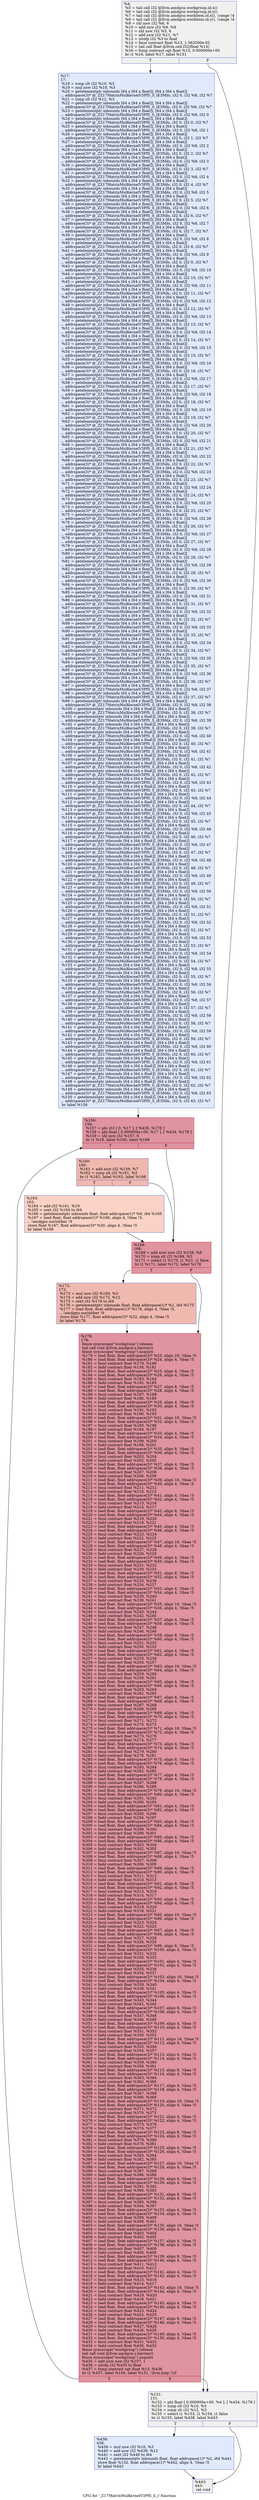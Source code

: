 digraph "CFG for '_Z17MatrixMulKernelV3PfS_S_i' function" {
	label="CFG for '_Z17MatrixMulKernelV3PfS_S_i' function";

	Node0x55cdfb0 [shape=record,color="#3d50c3ff", style=filled, fillcolor="#dedcdb70",label="{%4:\l  %5 = tail call i32 @llvm.amdgcn.workgroup.id.x()\l  %6 = tail call i32 @llvm.amdgcn.workgroup.id.y()\l  %7 = tail call i32 @llvm.amdgcn.workitem.id.x(), !range !4\l  %8 = tail call i32 @llvm.amdgcn.workitem.id.y(), !range !4\l  %9 = shl nsw i32 %6, 6\l  %10 = add nsw i32 %9, %8\l  %11 = shl nsw i32 %5, 6\l  %12 = add nsw i32 %11, %7\l  %13 = sitofp i32 %3 to float\l  %14 = fmul contract float %13, 1.562500e-02\l  %15 = tail call float @llvm.ceil.f32(float %14)\l  %16 = fcmp contract ogt float %15, 0.000000e+00\l  br i1 %16, label %17, label %151\l|{<s0>T|<s1>F}}"];
	Node0x55cdfb0:s0 -> Node0x55cf970;
	Node0x55cdfb0:s1 -> Node0x55d1170;
	Node0x55cf970 [shape=record,color="#3d50c3ff", style=filled, fillcolor="#b9d0f970",label="{%17:\l17:                                               \l  %18 = icmp slt i32 %10, %3\l  %19 = mul nsw i32 %10, %3\l  %20 = getelementptr inbounds [64 x [64 x float]], [64 x [64 x float]]\l... addrspace(3)* @_ZZ17MatrixMulKernelV3PfS_S_iE3Mds, i32 0, i32 %8, i32 %7\l  %21 = icmp slt i32 %12, %3\l  %22 = getelementptr inbounds [64 x [64 x float]], [64 x [64 x float]]\l... addrspace(3)* @_ZZ17MatrixMulKernelV3PfS_S_iE3Nds, i32 0, i32 %8, i32 %7\l  %23 = getelementptr inbounds [64 x [64 x float]], [64 x [64 x float]]\l... addrspace(3)* @_ZZ17MatrixMulKernelV3PfS_S_iE3Mds, i32 0, i32 %8, i32 0\l  %24 = getelementptr inbounds [64 x [64 x float]], [64 x [64 x float]]\l... addrspace(3)* @_ZZ17MatrixMulKernelV3PfS_S_iE3Nds, i32 0, i32 0, i32 %7\l  %25 = getelementptr inbounds [64 x [64 x float]], [64 x [64 x float]]\l... addrspace(3)* @_ZZ17MatrixMulKernelV3PfS_S_iE3Mds, i32 0, i32 %8, i32 1\l  %26 = getelementptr inbounds [64 x [64 x float]], [64 x [64 x float]]\l... addrspace(3)* @_ZZ17MatrixMulKernelV3PfS_S_iE3Nds, i32 0, i32 1, i32 %7\l  %27 = getelementptr inbounds [64 x [64 x float]], [64 x [64 x float]]\l... addrspace(3)* @_ZZ17MatrixMulKernelV3PfS_S_iE3Mds, i32 0, i32 %8, i32 2\l  %28 = getelementptr inbounds [64 x [64 x float]], [64 x [64 x float]]\l... addrspace(3)* @_ZZ17MatrixMulKernelV3PfS_S_iE3Nds, i32 0, i32 2, i32 %7\l  %29 = getelementptr inbounds [64 x [64 x float]], [64 x [64 x float]]\l... addrspace(3)* @_ZZ17MatrixMulKernelV3PfS_S_iE3Mds, i32 0, i32 %8, i32 3\l  %30 = getelementptr inbounds [64 x [64 x float]], [64 x [64 x float]]\l... addrspace(3)* @_ZZ17MatrixMulKernelV3PfS_S_iE3Nds, i32 0, i32 3, i32 %7\l  %31 = getelementptr inbounds [64 x [64 x float]], [64 x [64 x float]]\l... addrspace(3)* @_ZZ17MatrixMulKernelV3PfS_S_iE3Mds, i32 0, i32 %8, i32 4\l  %32 = getelementptr inbounds [64 x [64 x float]], [64 x [64 x float]]\l... addrspace(3)* @_ZZ17MatrixMulKernelV3PfS_S_iE3Nds, i32 0, i32 4, i32 %7\l  %33 = getelementptr inbounds [64 x [64 x float]], [64 x [64 x float]]\l... addrspace(3)* @_ZZ17MatrixMulKernelV3PfS_S_iE3Mds, i32 0, i32 %8, i32 5\l  %34 = getelementptr inbounds [64 x [64 x float]], [64 x [64 x float]]\l... addrspace(3)* @_ZZ17MatrixMulKernelV3PfS_S_iE3Nds, i32 0, i32 5, i32 %7\l  %35 = getelementptr inbounds [64 x [64 x float]], [64 x [64 x float]]\l... addrspace(3)* @_ZZ17MatrixMulKernelV3PfS_S_iE3Mds, i32 0, i32 %8, i32 6\l  %36 = getelementptr inbounds [64 x [64 x float]], [64 x [64 x float]]\l... addrspace(3)* @_ZZ17MatrixMulKernelV3PfS_S_iE3Nds, i32 0, i32 6, i32 %7\l  %37 = getelementptr inbounds [64 x [64 x float]], [64 x [64 x float]]\l... addrspace(3)* @_ZZ17MatrixMulKernelV3PfS_S_iE3Mds, i32 0, i32 %8, i32 7\l  %38 = getelementptr inbounds [64 x [64 x float]], [64 x [64 x float]]\l... addrspace(3)* @_ZZ17MatrixMulKernelV3PfS_S_iE3Nds, i32 0, i32 7, i32 %7\l  %39 = getelementptr inbounds [64 x [64 x float]], [64 x [64 x float]]\l... addrspace(3)* @_ZZ17MatrixMulKernelV3PfS_S_iE3Mds, i32 0, i32 %8, i32 8\l  %40 = getelementptr inbounds [64 x [64 x float]], [64 x [64 x float]]\l... addrspace(3)* @_ZZ17MatrixMulKernelV3PfS_S_iE3Nds, i32 0, i32 8, i32 %7\l  %41 = getelementptr inbounds [64 x [64 x float]], [64 x [64 x float]]\l... addrspace(3)* @_ZZ17MatrixMulKernelV3PfS_S_iE3Mds, i32 0, i32 %8, i32 9\l  %42 = getelementptr inbounds [64 x [64 x float]], [64 x [64 x float]]\l... addrspace(3)* @_ZZ17MatrixMulKernelV3PfS_S_iE3Nds, i32 0, i32 9, i32 %7\l  %43 = getelementptr inbounds [64 x [64 x float]], [64 x [64 x float]]\l... addrspace(3)* @_ZZ17MatrixMulKernelV3PfS_S_iE3Mds, i32 0, i32 %8, i32 10\l  %44 = getelementptr inbounds [64 x [64 x float]], [64 x [64 x float]]\l... addrspace(3)* @_ZZ17MatrixMulKernelV3PfS_S_iE3Nds, i32 0, i32 10, i32 %7\l  %45 = getelementptr inbounds [64 x [64 x float]], [64 x [64 x float]]\l... addrspace(3)* @_ZZ17MatrixMulKernelV3PfS_S_iE3Mds, i32 0, i32 %8, i32 11\l  %46 = getelementptr inbounds [64 x [64 x float]], [64 x [64 x float]]\l... addrspace(3)* @_ZZ17MatrixMulKernelV3PfS_S_iE3Nds, i32 0, i32 11, i32 %7\l  %47 = getelementptr inbounds [64 x [64 x float]], [64 x [64 x float]]\l... addrspace(3)* @_ZZ17MatrixMulKernelV3PfS_S_iE3Mds, i32 0, i32 %8, i32 12\l  %48 = getelementptr inbounds [64 x [64 x float]], [64 x [64 x float]]\l... addrspace(3)* @_ZZ17MatrixMulKernelV3PfS_S_iE3Nds, i32 0, i32 12, i32 %7\l  %49 = getelementptr inbounds [64 x [64 x float]], [64 x [64 x float]]\l... addrspace(3)* @_ZZ17MatrixMulKernelV3PfS_S_iE3Mds, i32 0, i32 %8, i32 13\l  %50 = getelementptr inbounds [64 x [64 x float]], [64 x [64 x float]]\l... addrspace(3)* @_ZZ17MatrixMulKernelV3PfS_S_iE3Nds, i32 0, i32 13, i32 %7\l  %51 = getelementptr inbounds [64 x [64 x float]], [64 x [64 x float]]\l... addrspace(3)* @_ZZ17MatrixMulKernelV3PfS_S_iE3Mds, i32 0, i32 %8, i32 14\l  %52 = getelementptr inbounds [64 x [64 x float]], [64 x [64 x float]]\l... addrspace(3)* @_ZZ17MatrixMulKernelV3PfS_S_iE3Nds, i32 0, i32 14, i32 %7\l  %53 = getelementptr inbounds [64 x [64 x float]], [64 x [64 x float]]\l... addrspace(3)* @_ZZ17MatrixMulKernelV3PfS_S_iE3Mds, i32 0, i32 %8, i32 15\l  %54 = getelementptr inbounds [64 x [64 x float]], [64 x [64 x float]]\l... addrspace(3)* @_ZZ17MatrixMulKernelV3PfS_S_iE3Nds, i32 0, i32 15, i32 %7\l  %55 = getelementptr inbounds [64 x [64 x float]], [64 x [64 x float]]\l... addrspace(3)* @_ZZ17MatrixMulKernelV3PfS_S_iE3Mds, i32 0, i32 %8, i32 16\l  %56 = getelementptr inbounds [64 x [64 x float]], [64 x [64 x float]]\l... addrspace(3)* @_ZZ17MatrixMulKernelV3PfS_S_iE3Nds, i32 0, i32 16, i32 %7\l  %57 = getelementptr inbounds [64 x [64 x float]], [64 x [64 x float]]\l... addrspace(3)* @_ZZ17MatrixMulKernelV3PfS_S_iE3Mds, i32 0, i32 %8, i32 17\l  %58 = getelementptr inbounds [64 x [64 x float]], [64 x [64 x float]]\l... addrspace(3)* @_ZZ17MatrixMulKernelV3PfS_S_iE3Nds, i32 0, i32 17, i32 %7\l  %59 = getelementptr inbounds [64 x [64 x float]], [64 x [64 x float]]\l... addrspace(3)* @_ZZ17MatrixMulKernelV3PfS_S_iE3Mds, i32 0, i32 %8, i32 18\l  %60 = getelementptr inbounds [64 x [64 x float]], [64 x [64 x float]]\l... addrspace(3)* @_ZZ17MatrixMulKernelV3PfS_S_iE3Nds, i32 0, i32 18, i32 %7\l  %61 = getelementptr inbounds [64 x [64 x float]], [64 x [64 x float]]\l... addrspace(3)* @_ZZ17MatrixMulKernelV3PfS_S_iE3Mds, i32 0, i32 %8, i32 19\l  %62 = getelementptr inbounds [64 x [64 x float]], [64 x [64 x float]]\l... addrspace(3)* @_ZZ17MatrixMulKernelV3PfS_S_iE3Nds, i32 0, i32 19, i32 %7\l  %63 = getelementptr inbounds [64 x [64 x float]], [64 x [64 x float]]\l... addrspace(3)* @_ZZ17MatrixMulKernelV3PfS_S_iE3Mds, i32 0, i32 %8, i32 20\l  %64 = getelementptr inbounds [64 x [64 x float]], [64 x [64 x float]]\l... addrspace(3)* @_ZZ17MatrixMulKernelV3PfS_S_iE3Nds, i32 0, i32 20, i32 %7\l  %65 = getelementptr inbounds [64 x [64 x float]], [64 x [64 x float]]\l... addrspace(3)* @_ZZ17MatrixMulKernelV3PfS_S_iE3Mds, i32 0, i32 %8, i32 21\l  %66 = getelementptr inbounds [64 x [64 x float]], [64 x [64 x float]]\l... addrspace(3)* @_ZZ17MatrixMulKernelV3PfS_S_iE3Nds, i32 0, i32 21, i32 %7\l  %67 = getelementptr inbounds [64 x [64 x float]], [64 x [64 x float]]\l... addrspace(3)* @_ZZ17MatrixMulKernelV3PfS_S_iE3Mds, i32 0, i32 %8, i32 22\l  %68 = getelementptr inbounds [64 x [64 x float]], [64 x [64 x float]]\l... addrspace(3)* @_ZZ17MatrixMulKernelV3PfS_S_iE3Nds, i32 0, i32 22, i32 %7\l  %69 = getelementptr inbounds [64 x [64 x float]], [64 x [64 x float]]\l... addrspace(3)* @_ZZ17MatrixMulKernelV3PfS_S_iE3Mds, i32 0, i32 %8, i32 23\l  %70 = getelementptr inbounds [64 x [64 x float]], [64 x [64 x float]]\l... addrspace(3)* @_ZZ17MatrixMulKernelV3PfS_S_iE3Nds, i32 0, i32 23, i32 %7\l  %71 = getelementptr inbounds [64 x [64 x float]], [64 x [64 x float]]\l... addrspace(3)* @_ZZ17MatrixMulKernelV3PfS_S_iE3Mds, i32 0, i32 %8, i32 24\l  %72 = getelementptr inbounds [64 x [64 x float]], [64 x [64 x float]]\l... addrspace(3)* @_ZZ17MatrixMulKernelV3PfS_S_iE3Nds, i32 0, i32 24, i32 %7\l  %73 = getelementptr inbounds [64 x [64 x float]], [64 x [64 x float]]\l... addrspace(3)* @_ZZ17MatrixMulKernelV3PfS_S_iE3Mds, i32 0, i32 %8, i32 25\l  %74 = getelementptr inbounds [64 x [64 x float]], [64 x [64 x float]]\l... addrspace(3)* @_ZZ17MatrixMulKernelV3PfS_S_iE3Nds, i32 0, i32 25, i32 %7\l  %75 = getelementptr inbounds [64 x [64 x float]], [64 x [64 x float]]\l... addrspace(3)* @_ZZ17MatrixMulKernelV3PfS_S_iE3Mds, i32 0, i32 %8, i32 26\l  %76 = getelementptr inbounds [64 x [64 x float]], [64 x [64 x float]]\l... addrspace(3)* @_ZZ17MatrixMulKernelV3PfS_S_iE3Nds, i32 0, i32 26, i32 %7\l  %77 = getelementptr inbounds [64 x [64 x float]], [64 x [64 x float]]\l... addrspace(3)* @_ZZ17MatrixMulKernelV3PfS_S_iE3Mds, i32 0, i32 %8, i32 27\l  %78 = getelementptr inbounds [64 x [64 x float]], [64 x [64 x float]]\l... addrspace(3)* @_ZZ17MatrixMulKernelV3PfS_S_iE3Nds, i32 0, i32 27, i32 %7\l  %79 = getelementptr inbounds [64 x [64 x float]], [64 x [64 x float]]\l... addrspace(3)* @_ZZ17MatrixMulKernelV3PfS_S_iE3Mds, i32 0, i32 %8, i32 28\l  %80 = getelementptr inbounds [64 x [64 x float]], [64 x [64 x float]]\l... addrspace(3)* @_ZZ17MatrixMulKernelV3PfS_S_iE3Nds, i32 0, i32 28, i32 %7\l  %81 = getelementptr inbounds [64 x [64 x float]], [64 x [64 x float]]\l... addrspace(3)* @_ZZ17MatrixMulKernelV3PfS_S_iE3Mds, i32 0, i32 %8, i32 29\l  %82 = getelementptr inbounds [64 x [64 x float]], [64 x [64 x float]]\l... addrspace(3)* @_ZZ17MatrixMulKernelV3PfS_S_iE3Nds, i32 0, i32 29, i32 %7\l  %83 = getelementptr inbounds [64 x [64 x float]], [64 x [64 x float]]\l... addrspace(3)* @_ZZ17MatrixMulKernelV3PfS_S_iE3Mds, i32 0, i32 %8, i32 30\l  %84 = getelementptr inbounds [64 x [64 x float]], [64 x [64 x float]]\l... addrspace(3)* @_ZZ17MatrixMulKernelV3PfS_S_iE3Nds, i32 0, i32 30, i32 %7\l  %85 = getelementptr inbounds [64 x [64 x float]], [64 x [64 x float]]\l... addrspace(3)* @_ZZ17MatrixMulKernelV3PfS_S_iE3Mds, i32 0, i32 %8, i32 31\l  %86 = getelementptr inbounds [64 x [64 x float]], [64 x [64 x float]]\l... addrspace(3)* @_ZZ17MatrixMulKernelV3PfS_S_iE3Nds, i32 0, i32 31, i32 %7\l  %87 = getelementptr inbounds [64 x [64 x float]], [64 x [64 x float]]\l... addrspace(3)* @_ZZ17MatrixMulKernelV3PfS_S_iE3Mds, i32 0, i32 %8, i32 32\l  %88 = getelementptr inbounds [64 x [64 x float]], [64 x [64 x float]]\l... addrspace(3)* @_ZZ17MatrixMulKernelV3PfS_S_iE3Nds, i32 0, i32 32, i32 %7\l  %89 = getelementptr inbounds [64 x [64 x float]], [64 x [64 x float]]\l... addrspace(3)* @_ZZ17MatrixMulKernelV3PfS_S_iE3Mds, i32 0, i32 %8, i32 33\l  %90 = getelementptr inbounds [64 x [64 x float]], [64 x [64 x float]]\l... addrspace(3)* @_ZZ17MatrixMulKernelV3PfS_S_iE3Nds, i32 0, i32 33, i32 %7\l  %91 = getelementptr inbounds [64 x [64 x float]], [64 x [64 x float]]\l... addrspace(3)* @_ZZ17MatrixMulKernelV3PfS_S_iE3Mds, i32 0, i32 %8, i32 34\l  %92 = getelementptr inbounds [64 x [64 x float]], [64 x [64 x float]]\l... addrspace(3)* @_ZZ17MatrixMulKernelV3PfS_S_iE3Nds, i32 0, i32 34, i32 %7\l  %93 = getelementptr inbounds [64 x [64 x float]], [64 x [64 x float]]\l... addrspace(3)* @_ZZ17MatrixMulKernelV3PfS_S_iE3Mds, i32 0, i32 %8, i32 35\l  %94 = getelementptr inbounds [64 x [64 x float]], [64 x [64 x float]]\l... addrspace(3)* @_ZZ17MatrixMulKernelV3PfS_S_iE3Nds, i32 0, i32 35, i32 %7\l  %95 = getelementptr inbounds [64 x [64 x float]], [64 x [64 x float]]\l... addrspace(3)* @_ZZ17MatrixMulKernelV3PfS_S_iE3Mds, i32 0, i32 %8, i32 36\l  %96 = getelementptr inbounds [64 x [64 x float]], [64 x [64 x float]]\l... addrspace(3)* @_ZZ17MatrixMulKernelV3PfS_S_iE3Nds, i32 0, i32 36, i32 %7\l  %97 = getelementptr inbounds [64 x [64 x float]], [64 x [64 x float]]\l... addrspace(3)* @_ZZ17MatrixMulKernelV3PfS_S_iE3Mds, i32 0, i32 %8, i32 37\l  %98 = getelementptr inbounds [64 x [64 x float]], [64 x [64 x float]]\l... addrspace(3)* @_ZZ17MatrixMulKernelV3PfS_S_iE3Nds, i32 0, i32 37, i32 %7\l  %99 = getelementptr inbounds [64 x [64 x float]], [64 x [64 x float]]\l... addrspace(3)* @_ZZ17MatrixMulKernelV3PfS_S_iE3Mds, i32 0, i32 %8, i32 38\l  %100 = getelementptr inbounds [64 x [64 x float]], [64 x [64 x float]]\l... addrspace(3)* @_ZZ17MatrixMulKernelV3PfS_S_iE3Nds, i32 0, i32 38, i32 %7\l  %101 = getelementptr inbounds [64 x [64 x float]], [64 x [64 x float]]\l... addrspace(3)* @_ZZ17MatrixMulKernelV3PfS_S_iE3Mds, i32 0, i32 %8, i32 39\l  %102 = getelementptr inbounds [64 x [64 x float]], [64 x [64 x float]]\l... addrspace(3)* @_ZZ17MatrixMulKernelV3PfS_S_iE3Nds, i32 0, i32 39, i32 %7\l  %103 = getelementptr inbounds [64 x [64 x float]], [64 x [64 x float]]\l... addrspace(3)* @_ZZ17MatrixMulKernelV3PfS_S_iE3Mds, i32 0, i32 %8, i32 40\l  %104 = getelementptr inbounds [64 x [64 x float]], [64 x [64 x float]]\l... addrspace(3)* @_ZZ17MatrixMulKernelV3PfS_S_iE3Nds, i32 0, i32 40, i32 %7\l  %105 = getelementptr inbounds [64 x [64 x float]], [64 x [64 x float]]\l... addrspace(3)* @_ZZ17MatrixMulKernelV3PfS_S_iE3Mds, i32 0, i32 %8, i32 41\l  %106 = getelementptr inbounds [64 x [64 x float]], [64 x [64 x float]]\l... addrspace(3)* @_ZZ17MatrixMulKernelV3PfS_S_iE3Nds, i32 0, i32 41, i32 %7\l  %107 = getelementptr inbounds [64 x [64 x float]], [64 x [64 x float]]\l... addrspace(3)* @_ZZ17MatrixMulKernelV3PfS_S_iE3Mds, i32 0, i32 %8, i32 42\l  %108 = getelementptr inbounds [64 x [64 x float]], [64 x [64 x float]]\l... addrspace(3)* @_ZZ17MatrixMulKernelV3PfS_S_iE3Nds, i32 0, i32 42, i32 %7\l  %109 = getelementptr inbounds [64 x [64 x float]], [64 x [64 x float]]\l... addrspace(3)* @_ZZ17MatrixMulKernelV3PfS_S_iE3Mds, i32 0, i32 %8, i32 43\l  %110 = getelementptr inbounds [64 x [64 x float]], [64 x [64 x float]]\l... addrspace(3)* @_ZZ17MatrixMulKernelV3PfS_S_iE3Nds, i32 0, i32 43, i32 %7\l  %111 = getelementptr inbounds [64 x [64 x float]], [64 x [64 x float]]\l... addrspace(3)* @_ZZ17MatrixMulKernelV3PfS_S_iE3Mds, i32 0, i32 %8, i32 44\l  %112 = getelementptr inbounds [64 x [64 x float]], [64 x [64 x float]]\l... addrspace(3)* @_ZZ17MatrixMulKernelV3PfS_S_iE3Nds, i32 0, i32 44, i32 %7\l  %113 = getelementptr inbounds [64 x [64 x float]], [64 x [64 x float]]\l... addrspace(3)* @_ZZ17MatrixMulKernelV3PfS_S_iE3Mds, i32 0, i32 %8, i32 45\l  %114 = getelementptr inbounds [64 x [64 x float]], [64 x [64 x float]]\l... addrspace(3)* @_ZZ17MatrixMulKernelV3PfS_S_iE3Nds, i32 0, i32 45, i32 %7\l  %115 = getelementptr inbounds [64 x [64 x float]], [64 x [64 x float]]\l... addrspace(3)* @_ZZ17MatrixMulKernelV3PfS_S_iE3Mds, i32 0, i32 %8, i32 46\l  %116 = getelementptr inbounds [64 x [64 x float]], [64 x [64 x float]]\l... addrspace(3)* @_ZZ17MatrixMulKernelV3PfS_S_iE3Nds, i32 0, i32 46, i32 %7\l  %117 = getelementptr inbounds [64 x [64 x float]], [64 x [64 x float]]\l... addrspace(3)* @_ZZ17MatrixMulKernelV3PfS_S_iE3Mds, i32 0, i32 %8, i32 47\l  %118 = getelementptr inbounds [64 x [64 x float]], [64 x [64 x float]]\l... addrspace(3)* @_ZZ17MatrixMulKernelV3PfS_S_iE3Nds, i32 0, i32 47, i32 %7\l  %119 = getelementptr inbounds [64 x [64 x float]], [64 x [64 x float]]\l... addrspace(3)* @_ZZ17MatrixMulKernelV3PfS_S_iE3Mds, i32 0, i32 %8, i32 48\l  %120 = getelementptr inbounds [64 x [64 x float]], [64 x [64 x float]]\l... addrspace(3)* @_ZZ17MatrixMulKernelV3PfS_S_iE3Nds, i32 0, i32 48, i32 %7\l  %121 = getelementptr inbounds [64 x [64 x float]], [64 x [64 x float]]\l... addrspace(3)* @_ZZ17MatrixMulKernelV3PfS_S_iE3Mds, i32 0, i32 %8, i32 49\l  %122 = getelementptr inbounds [64 x [64 x float]], [64 x [64 x float]]\l... addrspace(3)* @_ZZ17MatrixMulKernelV3PfS_S_iE3Nds, i32 0, i32 49, i32 %7\l  %123 = getelementptr inbounds [64 x [64 x float]], [64 x [64 x float]]\l... addrspace(3)* @_ZZ17MatrixMulKernelV3PfS_S_iE3Mds, i32 0, i32 %8, i32 50\l  %124 = getelementptr inbounds [64 x [64 x float]], [64 x [64 x float]]\l... addrspace(3)* @_ZZ17MatrixMulKernelV3PfS_S_iE3Nds, i32 0, i32 50, i32 %7\l  %125 = getelementptr inbounds [64 x [64 x float]], [64 x [64 x float]]\l... addrspace(3)* @_ZZ17MatrixMulKernelV3PfS_S_iE3Mds, i32 0, i32 %8, i32 51\l  %126 = getelementptr inbounds [64 x [64 x float]], [64 x [64 x float]]\l... addrspace(3)* @_ZZ17MatrixMulKernelV3PfS_S_iE3Nds, i32 0, i32 51, i32 %7\l  %127 = getelementptr inbounds [64 x [64 x float]], [64 x [64 x float]]\l... addrspace(3)* @_ZZ17MatrixMulKernelV3PfS_S_iE3Mds, i32 0, i32 %8, i32 52\l  %128 = getelementptr inbounds [64 x [64 x float]], [64 x [64 x float]]\l... addrspace(3)* @_ZZ17MatrixMulKernelV3PfS_S_iE3Nds, i32 0, i32 52, i32 %7\l  %129 = getelementptr inbounds [64 x [64 x float]], [64 x [64 x float]]\l... addrspace(3)* @_ZZ17MatrixMulKernelV3PfS_S_iE3Mds, i32 0, i32 %8, i32 53\l  %130 = getelementptr inbounds [64 x [64 x float]], [64 x [64 x float]]\l... addrspace(3)* @_ZZ17MatrixMulKernelV3PfS_S_iE3Nds, i32 0, i32 53, i32 %7\l  %131 = getelementptr inbounds [64 x [64 x float]], [64 x [64 x float]]\l... addrspace(3)* @_ZZ17MatrixMulKernelV3PfS_S_iE3Mds, i32 0, i32 %8, i32 54\l  %132 = getelementptr inbounds [64 x [64 x float]], [64 x [64 x float]]\l... addrspace(3)* @_ZZ17MatrixMulKernelV3PfS_S_iE3Nds, i32 0, i32 54, i32 %7\l  %133 = getelementptr inbounds [64 x [64 x float]], [64 x [64 x float]]\l... addrspace(3)* @_ZZ17MatrixMulKernelV3PfS_S_iE3Mds, i32 0, i32 %8, i32 55\l  %134 = getelementptr inbounds [64 x [64 x float]], [64 x [64 x float]]\l... addrspace(3)* @_ZZ17MatrixMulKernelV3PfS_S_iE3Nds, i32 0, i32 55, i32 %7\l  %135 = getelementptr inbounds [64 x [64 x float]], [64 x [64 x float]]\l... addrspace(3)* @_ZZ17MatrixMulKernelV3PfS_S_iE3Mds, i32 0, i32 %8, i32 56\l  %136 = getelementptr inbounds [64 x [64 x float]], [64 x [64 x float]]\l... addrspace(3)* @_ZZ17MatrixMulKernelV3PfS_S_iE3Nds, i32 0, i32 56, i32 %7\l  %137 = getelementptr inbounds [64 x [64 x float]], [64 x [64 x float]]\l... addrspace(3)* @_ZZ17MatrixMulKernelV3PfS_S_iE3Mds, i32 0, i32 %8, i32 57\l  %138 = getelementptr inbounds [64 x [64 x float]], [64 x [64 x float]]\l... addrspace(3)* @_ZZ17MatrixMulKernelV3PfS_S_iE3Nds, i32 0, i32 57, i32 %7\l  %139 = getelementptr inbounds [64 x [64 x float]], [64 x [64 x float]]\l... addrspace(3)* @_ZZ17MatrixMulKernelV3PfS_S_iE3Mds, i32 0, i32 %8, i32 58\l  %140 = getelementptr inbounds [64 x [64 x float]], [64 x [64 x float]]\l... addrspace(3)* @_ZZ17MatrixMulKernelV3PfS_S_iE3Nds, i32 0, i32 58, i32 %7\l  %141 = getelementptr inbounds [64 x [64 x float]], [64 x [64 x float]]\l... addrspace(3)* @_ZZ17MatrixMulKernelV3PfS_S_iE3Mds, i32 0, i32 %8, i32 59\l  %142 = getelementptr inbounds [64 x [64 x float]], [64 x [64 x float]]\l... addrspace(3)* @_ZZ17MatrixMulKernelV3PfS_S_iE3Nds, i32 0, i32 59, i32 %7\l  %143 = getelementptr inbounds [64 x [64 x float]], [64 x [64 x float]]\l... addrspace(3)* @_ZZ17MatrixMulKernelV3PfS_S_iE3Mds, i32 0, i32 %8, i32 60\l  %144 = getelementptr inbounds [64 x [64 x float]], [64 x [64 x float]]\l... addrspace(3)* @_ZZ17MatrixMulKernelV3PfS_S_iE3Nds, i32 0, i32 60, i32 %7\l  %145 = getelementptr inbounds [64 x [64 x float]], [64 x [64 x float]]\l... addrspace(3)* @_ZZ17MatrixMulKernelV3PfS_S_iE3Mds, i32 0, i32 %8, i32 61\l  %146 = getelementptr inbounds [64 x [64 x float]], [64 x [64 x float]]\l... addrspace(3)* @_ZZ17MatrixMulKernelV3PfS_S_iE3Nds, i32 0, i32 61, i32 %7\l  %147 = getelementptr inbounds [64 x [64 x float]], [64 x [64 x float]]\l... addrspace(3)* @_ZZ17MatrixMulKernelV3PfS_S_iE3Mds, i32 0, i32 %8, i32 62\l  %148 = getelementptr inbounds [64 x [64 x float]], [64 x [64 x float]]\l... addrspace(3)* @_ZZ17MatrixMulKernelV3PfS_S_iE3Nds, i32 0, i32 62, i32 %7\l  %149 = getelementptr inbounds [64 x [64 x float]], [64 x [64 x float]]\l... addrspace(3)* @_ZZ17MatrixMulKernelV3PfS_S_iE3Mds, i32 0, i32 %8, i32 63\l  %150 = getelementptr inbounds [64 x [64 x float]], [64 x [64 x float]]\l... addrspace(3)* @_ZZ17MatrixMulKernelV3PfS_S_iE3Nds, i32 0, i32 63, i32 %7\l  br label %156\l}"];
	Node0x55cf970 -> Node0x55cfae0;
	Node0x55d1170 [shape=record,color="#3d50c3ff", style=filled, fillcolor="#dedcdb70",label="{%151:\l151:                                              \l  %152 = phi float [ 0.000000e+00, %4 ], [ %434, %178 ]\l  %153 = icmp slt i32 %10, %3\l  %154 = icmp slt i32 %12, %3\l  %155 = select i1 %153, i1 %154, i1 false\l  br i1 %155, label %438, label %443\l|{<s0>T|<s1>F}}"];
	Node0x55d1170:s0 -> Node0x55da3e0;
	Node0x55d1170:s1 -> Node0x55da470;
	Node0x55cfae0 [shape=record,color="#b70d28ff", style=filled, fillcolor="#b70d2870",label="{%156:\l156:                                              \l  %157 = phi i32 [ 0, %17 ], [ %435, %178 ]\l  %158 = phi float [ 0.000000e+00, %17 ], [ %434, %178 ]\l  %159 = shl nsw i32 %157, 6\l  br i1 %18, label %160, label %168\l|{<s0>T|<s1>F}}"];
	Node0x55cfae0:s0 -> Node0x55da7d0;
	Node0x55cfae0:s1 -> Node0x55da860;
	Node0x55da7d0 [shape=record,color="#3d50c3ff", style=filled, fillcolor="#de614d70",label="{%160:\l160:                                              \l  %161 = add nuw i32 %159, %7\l  %162 = icmp slt i32 %161, %3\l  br i1 %162, label %163, label %168\l|{<s0>T|<s1>F}}"];
	Node0x55da7d0:s0 -> Node0x55daac0;
	Node0x55da7d0:s1 -> Node0x55da860;
	Node0x55daac0 [shape=record,color="#3d50c3ff", style=filled, fillcolor="#f59c7d70",label="{%163:\l163:                                              \l  %164 = add i32 %161, %19\l  %165 = sext i32 %164 to i64\l  %166 = getelementptr inbounds float, float addrspace(1)* %0, i64 %165\l  %167 = load float, float addrspace(1)* %166, align 4, !tbaa !5,\l... !amdgpu.noclobber !9\l  store float %167, float addrspace(3)* %20, align 4, !tbaa !5\l  br label %168\l}"];
	Node0x55daac0 -> Node0x55da860;
	Node0x55da860 [shape=record,color="#b70d28ff", style=filled, fillcolor="#b70d2870",label="{%168:\l168:                                              \l  %169 = add nuw nsw i32 %159, %8\l  %170 = icmp slt i32 %169, %3\l  %171 = select i1 %170, i1 %21, i1 false\l  br i1 %171, label %172, label %178\l|{<s0>T|<s1>F}}"];
	Node0x55da860:s0 -> Node0x55db960;
	Node0x55da860:s1 -> Node0x55da0a0;
	Node0x55db960 [shape=record,color="#3d50c3ff", style=filled, fillcolor="#de614d70",label="{%172:\l172:                                              \l  %173 = mul nsw i32 %169, %3\l  %174 = add nsw i32 %173, %12\l  %175 = sext i32 %174 to i64\l  %176 = getelementptr inbounds float, float addrspace(1)* %1, i64 %175\l  %177 = load float, float addrspace(1)* %176, align 4, !tbaa !5,\l... !amdgpu.noclobber !9\l  store float %177, float addrspace(3)* %22, align 4, !tbaa !5\l  br label %178\l}"];
	Node0x55db960 -> Node0x55da0a0;
	Node0x55da0a0 [shape=record,color="#b70d28ff", style=filled, fillcolor="#b70d2870",label="{%178:\l178:                                              \l  fence syncscope(\"workgroup\") release\l  tail call void @llvm.amdgcn.s.barrier()\l  fence syncscope(\"workgroup\") acquire\l  %179 = load float, float addrspace(3)* %23, align 16, !tbaa !5\l  %180 = load float, float addrspace(3)* %24, align 4, !tbaa !5\l  %181 = fmul contract float %179, %180\l  %182 = fadd contract float %158, %181\l  %183 = load float, float addrspace(3)* %25, align 4, !tbaa !5\l  %184 = load float, float addrspace(3)* %26, align 4, !tbaa !5\l  %185 = fmul contract float %183, %184\l  %186 = fadd contract float %182, %185\l  %187 = load float, float addrspace(3)* %27, align 8, !tbaa !5\l  %188 = load float, float addrspace(3)* %28, align 4, !tbaa !5\l  %189 = fmul contract float %187, %188\l  %190 = fadd contract float %186, %189\l  %191 = load float, float addrspace(3)* %29, align 4, !tbaa !5\l  %192 = load float, float addrspace(3)* %30, align 4, !tbaa !5\l  %193 = fmul contract float %191, %192\l  %194 = fadd contract float %190, %193\l  %195 = load float, float addrspace(3)* %31, align 16, !tbaa !5\l  %196 = load float, float addrspace(3)* %32, align 4, !tbaa !5\l  %197 = fmul contract float %195, %196\l  %198 = fadd contract float %194, %197\l  %199 = load float, float addrspace(3)* %33, align 4, !tbaa !5\l  %200 = load float, float addrspace(3)* %34, align 4, !tbaa !5\l  %201 = fmul contract float %199, %200\l  %202 = fadd contract float %198, %201\l  %203 = load float, float addrspace(3)* %35, align 8, !tbaa !5\l  %204 = load float, float addrspace(3)* %36, align 4, !tbaa !5\l  %205 = fmul contract float %203, %204\l  %206 = fadd contract float %202, %205\l  %207 = load float, float addrspace(3)* %37, align 4, !tbaa !5\l  %208 = load float, float addrspace(3)* %38, align 4, !tbaa !5\l  %209 = fmul contract float %207, %208\l  %210 = fadd contract float %206, %209\l  %211 = load float, float addrspace(3)* %39, align 16, !tbaa !5\l  %212 = load float, float addrspace(3)* %40, align 4, !tbaa !5\l  %213 = fmul contract float %211, %212\l  %214 = fadd contract float %210, %213\l  %215 = load float, float addrspace(3)* %41, align 4, !tbaa !5\l  %216 = load float, float addrspace(3)* %42, align 4, !tbaa !5\l  %217 = fmul contract float %215, %216\l  %218 = fadd contract float %214, %217\l  %219 = load float, float addrspace(3)* %43, align 8, !tbaa !5\l  %220 = load float, float addrspace(3)* %44, align 4, !tbaa !5\l  %221 = fmul contract float %219, %220\l  %222 = fadd contract float %218, %221\l  %223 = load float, float addrspace(3)* %45, align 4, !tbaa !5\l  %224 = load float, float addrspace(3)* %46, align 4, !tbaa !5\l  %225 = fmul contract float %223, %224\l  %226 = fadd contract float %222, %225\l  %227 = load float, float addrspace(3)* %47, align 16, !tbaa !5\l  %228 = load float, float addrspace(3)* %48, align 4, !tbaa !5\l  %229 = fmul contract float %227, %228\l  %230 = fadd contract float %226, %229\l  %231 = load float, float addrspace(3)* %49, align 4, !tbaa !5\l  %232 = load float, float addrspace(3)* %50, align 4, !tbaa !5\l  %233 = fmul contract float %231, %232\l  %234 = fadd contract float %230, %233\l  %235 = load float, float addrspace(3)* %51, align 8, !tbaa !5\l  %236 = load float, float addrspace(3)* %52, align 4, !tbaa !5\l  %237 = fmul contract float %235, %236\l  %238 = fadd contract float %234, %237\l  %239 = load float, float addrspace(3)* %53, align 4, !tbaa !5\l  %240 = load float, float addrspace(3)* %54, align 4, !tbaa !5\l  %241 = fmul contract float %239, %240\l  %242 = fadd contract float %238, %241\l  %243 = load float, float addrspace(3)* %55, align 16, !tbaa !5\l  %244 = load float, float addrspace(3)* %56, align 4, !tbaa !5\l  %245 = fmul contract float %243, %244\l  %246 = fadd contract float %242, %245\l  %247 = load float, float addrspace(3)* %57, align 4, !tbaa !5\l  %248 = load float, float addrspace(3)* %58, align 4, !tbaa !5\l  %249 = fmul contract float %247, %248\l  %250 = fadd contract float %246, %249\l  %251 = load float, float addrspace(3)* %59, align 8, !tbaa !5\l  %252 = load float, float addrspace(3)* %60, align 4, !tbaa !5\l  %253 = fmul contract float %251, %252\l  %254 = fadd contract float %250, %253\l  %255 = load float, float addrspace(3)* %61, align 4, !tbaa !5\l  %256 = load float, float addrspace(3)* %62, align 4, !tbaa !5\l  %257 = fmul contract float %255, %256\l  %258 = fadd contract float %254, %257\l  %259 = load float, float addrspace(3)* %63, align 16, !tbaa !5\l  %260 = load float, float addrspace(3)* %64, align 4, !tbaa !5\l  %261 = fmul contract float %259, %260\l  %262 = fadd contract float %258, %261\l  %263 = load float, float addrspace(3)* %65, align 4, !tbaa !5\l  %264 = load float, float addrspace(3)* %66, align 4, !tbaa !5\l  %265 = fmul contract float %263, %264\l  %266 = fadd contract float %262, %265\l  %267 = load float, float addrspace(3)* %67, align 8, !tbaa !5\l  %268 = load float, float addrspace(3)* %68, align 4, !tbaa !5\l  %269 = fmul contract float %267, %268\l  %270 = fadd contract float %266, %269\l  %271 = load float, float addrspace(3)* %69, align 4, !tbaa !5\l  %272 = load float, float addrspace(3)* %70, align 4, !tbaa !5\l  %273 = fmul contract float %271, %272\l  %274 = fadd contract float %270, %273\l  %275 = load float, float addrspace(3)* %71, align 16, !tbaa !5\l  %276 = load float, float addrspace(3)* %72, align 4, !tbaa !5\l  %277 = fmul contract float %275, %276\l  %278 = fadd contract float %274, %277\l  %279 = load float, float addrspace(3)* %73, align 4, !tbaa !5\l  %280 = load float, float addrspace(3)* %74, align 4, !tbaa !5\l  %281 = fmul contract float %279, %280\l  %282 = fadd contract float %278, %281\l  %283 = load float, float addrspace(3)* %75, align 8, !tbaa !5\l  %284 = load float, float addrspace(3)* %76, align 4, !tbaa !5\l  %285 = fmul contract float %283, %284\l  %286 = fadd contract float %282, %285\l  %287 = load float, float addrspace(3)* %77, align 4, !tbaa !5\l  %288 = load float, float addrspace(3)* %78, align 4, !tbaa !5\l  %289 = fmul contract float %287, %288\l  %290 = fadd contract float %286, %289\l  %291 = load float, float addrspace(3)* %79, align 16, !tbaa !5\l  %292 = load float, float addrspace(3)* %80, align 4, !tbaa !5\l  %293 = fmul contract float %291, %292\l  %294 = fadd contract float %290, %293\l  %295 = load float, float addrspace(3)* %81, align 4, !tbaa !5\l  %296 = load float, float addrspace(3)* %82, align 4, !tbaa !5\l  %297 = fmul contract float %295, %296\l  %298 = fadd contract float %294, %297\l  %299 = load float, float addrspace(3)* %83, align 8, !tbaa !5\l  %300 = load float, float addrspace(3)* %84, align 4, !tbaa !5\l  %301 = fmul contract float %299, %300\l  %302 = fadd contract float %298, %301\l  %303 = load float, float addrspace(3)* %85, align 4, !tbaa !5\l  %304 = load float, float addrspace(3)* %86, align 4, !tbaa !5\l  %305 = fmul contract float %303, %304\l  %306 = fadd contract float %302, %305\l  %307 = load float, float addrspace(3)* %87, align 16, !tbaa !5\l  %308 = load float, float addrspace(3)* %88, align 4, !tbaa !5\l  %309 = fmul contract float %307, %308\l  %310 = fadd contract float %306, %309\l  %311 = load float, float addrspace(3)* %89, align 4, !tbaa !5\l  %312 = load float, float addrspace(3)* %90, align 4, !tbaa !5\l  %313 = fmul contract float %311, %312\l  %314 = fadd contract float %310, %313\l  %315 = load float, float addrspace(3)* %91, align 8, !tbaa !5\l  %316 = load float, float addrspace(3)* %92, align 4, !tbaa !5\l  %317 = fmul contract float %315, %316\l  %318 = fadd contract float %314, %317\l  %319 = load float, float addrspace(3)* %93, align 4, !tbaa !5\l  %320 = load float, float addrspace(3)* %94, align 4, !tbaa !5\l  %321 = fmul contract float %319, %320\l  %322 = fadd contract float %318, %321\l  %323 = load float, float addrspace(3)* %95, align 16, !tbaa !5\l  %324 = load float, float addrspace(3)* %96, align 4, !tbaa !5\l  %325 = fmul contract float %323, %324\l  %326 = fadd contract float %322, %325\l  %327 = load float, float addrspace(3)* %97, align 4, !tbaa !5\l  %328 = load float, float addrspace(3)* %98, align 4, !tbaa !5\l  %329 = fmul contract float %327, %328\l  %330 = fadd contract float %326, %329\l  %331 = load float, float addrspace(3)* %99, align 8, !tbaa !5\l  %332 = load float, float addrspace(3)* %100, align 4, !tbaa !5\l  %333 = fmul contract float %331, %332\l  %334 = fadd contract float %330, %333\l  %335 = load float, float addrspace(3)* %101, align 4, !tbaa !5\l  %336 = load float, float addrspace(3)* %102, align 4, !tbaa !5\l  %337 = fmul contract float %335, %336\l  %338 = fadd contract float %334, %337\l  %339 = load float, float addrspace(3)* %103, align 16, !tbaa !5\l  %340 = load float, float addrspace(3)* %104, align 4, !tbaa !5\l  %341 = fmul contract float %339, %340\l  %342 = fadd contract float %338, %341\l  %343 = load float, float addrspace(3)* %105, align 4, !tbaa !5\l  %344 = load float, float addrspace(3)* %106, align 4, !tbaa !5\l  %345 = fmul contract float %343, %344\l  %346 = fadd contract float %342, %345\l  %347 = load float, float addrspace(3)* %107, align 8, !tbaa !5\l  %348 = load float, float addrspace(3)* %108, align 4, !tbaa !5\l  %349 = fmul contract float %347, %348\l  %350 = fadd contract float %346, %349\l  %351 = load float, float addrspace(3)* %109, align 4, !tbaa !5\l  %352 = load float, float addrspace(3)* %110, align 4, !tbaa !5\l  %353 = fmul contract float %351, %352\l  %354 = fadd contract float %350, %353\l  %355 = load float, float addrspace(3)* %111, align 16, !tbaa !5\l  %356 = load float, float addrspace(3)* %112, align 4, !tbaa !5\l  %357 = fmul contract float %355, %356\l  %358 = fadd contract float %354, %357\l  %359 = load float, float addrspace(3)* %113, align 4, !tbaa !5\l  %360 = load float, float addrspace(3)* %114, align 4, !tbaa !5\l  %361 = fmul contract float %359, %360\l  %362 = fadd contract float %358, %361\l  %363 = load float, float addrspace(3)* %115, align 8, !tbaa !5\l  %364 = load float, float addrspace(3)* %116, align 4, !tbaa !5\l  %365 = fmul contract float %363, %364\l  %366 = fadd contract float %362, %365\l  %367 = load float, float addrspace(3)* %117, align 4, !tbaa !5\l  %368 = load float, float addrspace(3)* %118, align 4, !tbaa !5\l  %369 = fmul contract float %367, %368\l  %370 = fadd contract float %366, %369\l  %371 = load float, float addrspace(3)* %119, align 16, !tbaa !5\l  %372 = load float, float addrspace(3)* %120, align 4, !tbaa !5\l  %373 = fmul contract float %371, %372\l  %374 = fadd contract float %370, %373\l  %375 = load float, float addrspace(3)* %121, align 4, !tbaa !5\l  %376 = load float, float addrspace(3)* %122, align 4, !tbaa !5\l  %377 = fmul contract float %375, %376\l  %378 = fadd contract float %374, %377\l  %379 = load float, float addrspace(3)* %123, align 8, !tbaa !5\l  %380 = load float, float addrspace(3)* %124, align 4, !tbaa !5\l  %381 = fmul contract float %379, %380\l  %382 = fadd contract float %378, %381\l  %383 = load float, float addrspace(3)* %125, align 4, !tbaa !5\l  %384 = load float, float addrspace(3)* %126, align 4, !tbaa !5\l  %385 = fmul contract float %383, %384\l  %386 = fadd contract float %382, %385\l  %387 = load float, float addrspace(3)* %127, align 16, !tbaa !5\l  %388 = load float, float addrspace(3)* %128, align 4, !tbaa !5\l  %389 = fmul contract float %387, %388\l  %390 = fadd contract float %386, %389\l  %391 = load float, float addrspace(3)* %129, align 4, !tbaa !5\l  %392 = load float, float addrspace(3)* %130, align 4, !tbaa !5\l  %393 = fmul contract float %391, %392\l  %394 = fadd contract float %390, %393\l  %395 = load float, float addrspace(3)* %131, align 8, !tbaa !5\l  %396 = load float, float addrspace(3)* %132, align 4, !tbaa !5\l  %397 = fmul contract float %395, %396\l  %398 = fadd contract float %394, %397\l  %399 = load float, float addrspace(3)* %133, align 4, !tbaa !5\l  %400 = load float, float addrspace(3)* %134, align 4, !tbaa !5\l  %401 = fmul contract float %399, %400\l  %402 = fadd contract float %398, %401\l  %403 = load float, float addrspace(3)* %135, align 16, !tbaa !5\l  %404 = load float, float addrspace(3)* %136, align 4, !tbaa !5\l  %405 = fmul contract float %403, %404\l  %406 = fadd contract float %402, %405\l  %407 = load float, float addrspace(3)* %137, align 4, !tbaa !5\l  %408 = load float, float addrspace(3)* %138, align 4, !tbaa !5\l  %409 = fmul contract float %407, %408\l  %410 = fadd contract float %406, %409\l  %411 = load float, float addrspace(3)* %139, align 8, !tbaa !5\l  %412 = load float, float addrspace(3)* %140, align 4, !tbaa !5\l  %413 = fmul contract float %411, %412\l  %414 = fadd contract float %410, %413\l  %415 = load float, float addrspace(3)* %141, align 4, !tbaa !5\l  %416 = load float, float addrspace(3)* %142, align 4, !tbaa !5\l  %417 = fmul contract float %415, %416\l  %418 = fadd contract float %414, %417\l  %419 = load float, float addrspace(3)* %143, align 16, !tbaa !5\l  %420 = load float, float addrspace(3)* %144, align 4, !tbaa !5\l  %421 = fmul contract float %419, %420\l  %422 = fadd contract float %418, %421\l  %423 = load float, float addrspace(3)* %145, align 4, !tbaa !5\l  %424 = load float, float addrspace(3)* %146, align 4, !tbaa !5\l  %425 = fmul contract float %423, %424\l  %426 = fadd contract float %422, %425\l  %427 = load float, float addrspace(3)* %147, align 8, !tbaa !5\l  %428 = load float, float addrspace(3)* %148, align 4, !tbaa !5\l  %429 = fmul contract float %427, %428\l  %430 = fadd contract float %426, %429\l  %431 = load float, float addrspace(3)* %149, align 4, !tbaa !5\l  %432 = load float, float addrspace(3)* %150, align 4, !tbaa !5\l  %433 = fmul contract float %431, %432\l  %434 = fadd contract float %430, %433\l  fence syncscope(\"workgroup\") release\l  tail call void @llvm.amdgcn.s.barrier()\l  fence syncscope(\"workgroup\") acquire\l  %435 = add nuw nsw i32 %157, 1\l  %436 = sitofp i32 %435 to float\l  %437 = fcmp contract ogt float %15, %436\l  br i1 %437, label %156, label %151, !llvm.loop !10\l|{<s0>T|<s1>F}}"];
	Node0x55da0a0:s0 -> Node0x55cfae0;
	Node0x55da0a0:s1 -> Node0x55d1170;
	Node0x55da3e0 [shape=record,color="#3d50c3ff", style=filled, fillcolor="#b9d0f970",label="{%438:\l438:                                              \l  %439 = mul nsw i32 %10, %3\l  %440 = add nsw i32 %439, %12\l  %441 = sext i32 %440 to i64\l  %442 = getelementptr inbounds float, float addrspace(1)* %2, i64 %441\l  store float %152, float addrspace(1)* %442, align 4, !tbaa !5\l  br label %443\l}"];
	Node0x55da3e0 -> Node0x55da470;
	Node0x55da470 [shape=record,color="#3d50c3ff", style=filled, fillcolor="#dedcdb70",label="{%443:\l443:                                              \l  ret void\l}"];
}
